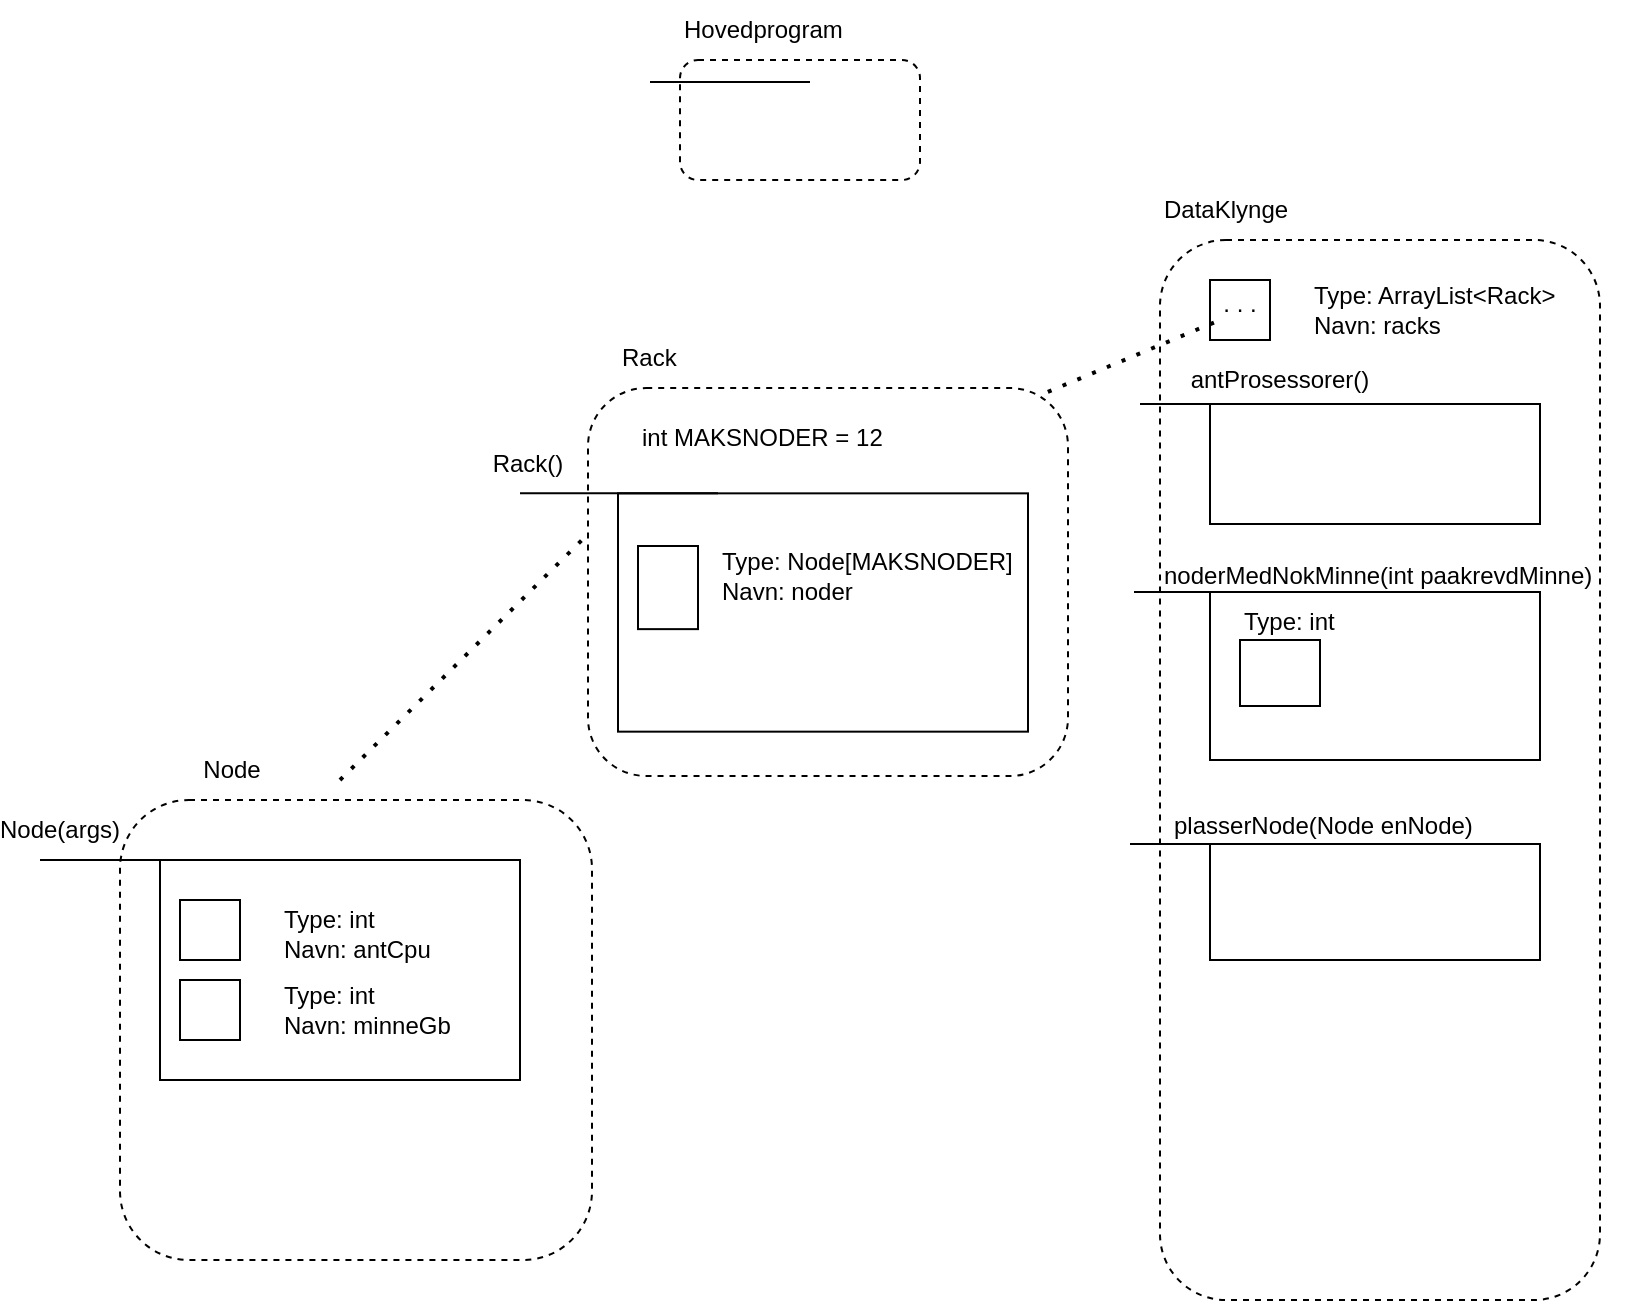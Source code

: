 <mxfile version="16.4.11" type="device" pages="2"><diagram id="t5EOdP4oTlTNb_FzGG-d" name="Page-1"><mxGraphModel dx="966" dy="577" grid="1" gridSize="10" guides="1" tooltips="1" connect="1" arrows="1" fold="1" page="1" pageScale="1" pageWidth="827" pageHeight="1169" math="0" shadow="0"><root><mxCell id="0"/><mxCell id="1" parent="0"/><mxCell id="r9wkC558Mfu94JR4FRk4-17" value="" style="rounded=1;whiteSpace=wrap;html=1;dashed=1;fillColor=none;" parent="1" vertex="1"><mxGeometry x="340" y="30" width="120" height="60" as="geometry"/></mxCell><mxCell id="r9wkC558Mfu94JR4FRk4-18" value="Hovedprogram" style="text;html=1;strokeColor=none;fillColor=none;align=left;verticalAlign=middle;whiteSpace=wrap;rounded=0;dashed=1;" parent="1" vertex="1"><mxGeometry x="340" width="190" height="30" as="geometry"/></mxCell><mxCell id="r9wkC558Mfu94JR4FRk4-22" value="" style="endArrow=none;html=1;rounded=0;" parent="1" edge="1"><mxGeometry width="50" height="50" relative="1" as="geometry"><mxPoint x="325" y="41" as="sourcePoint"/><mxPoint x="405" y="41" as="targetPoint"/></mxGeometry></mxCell><mxCell id="r9wkC558Mfu94JR4FRk4-28" value="" style="rounded=1;whiteSpace=wrap;html=1;dashed=1;fillColor=none;" parent="1" vertex="1"><mxGeometry x="60" y="400" width="236" height="230" as="geometry"/></mxCell><mxCell id="r9wkC558Mfu94JR4FRk4-31" value="" style="group" parent="1" vertex="1" connectable="0"><mxGeometry x="294" y="158" width="240" height="230" as="geometry"/></mxCell><mxCell id="r9wkC558Mfu94JR4FRk4-26" value="" style="rounded=1;whiteSpace=wrap;html=1;dashed=1;fillColor=none;" parent="r9wkC558Mfu94JR4FRk4-31" vertex="1"><mxGeometry y="36.024" width="240" height="193.976" as="geometry"/></mxCell><mxCell id="r9wkC558Mfu94JR4FRk4-27" value="Rack" style="text;html=1;strokeColor=none;fillColor=none;align=left;verticalAlign=middle;whiteSpace=wrap;rounded=0;dashed=1;" parent="r9wkC558Mfu94JR4FRk4-31" vertex="1"><mxGeometry x="15" width="190" height="41.566" as="geometry"/></mxCell><mxCell id="r9wkC558Mfu94JR4FRk4-13" value="" style="rounded=0;whiteSpace=wrap;html=1;fillColor=none;" parent="r9wkC558Mfu94JR4FRk4-31" vertex="1"><mxGeometry x="25" y="115.0" width="30" height="41.566" as="geometry"/></mxCell><mxCell id="r9wkC558Mfu94JR4FRk4-14" value="&lt;div align=&quot;left&quot;&gt;Type: Node[MAKSNODER]&lt;br&gt;&lt;/div&gt;&lt;div align=&quot;left&quot;&gt;Navn: noder&lt;br&gt;&lt;/div&gt;" style="text;html=1;strokeColor=none;fillColor=none;align=left;verticalAlign=middle;whiteSpace=wrap;rounded=0;" parent="r9wkC558Mfu94JR4FRk4-31" vertex="1"><mxGeometry x="65" y="109.458" width="155" height="41.566" as="geometry"/></mxCell><mxCell id="r9wkC558Mfu94JR4FRk4-40" value="int MAKSNODER = 12" style="text;html=1;strokeColor=none;fillColor=none;align=left;verticalAlign=middle;whiteSpace=wrap;rounded=0;dashed=1;" parent="r9wkC558Mfu94JR4FRk4-31" vertex="1"><mxGeometry x="25" y="40.181" width="145" height="41.566" as="geometry"/></mxCell><mxCell id="_QeufDzCkivXVLYH6jKS-8" value="" style="rounded=0;whiteSpace=wrap;html=1;fillColor=none;" vertex="1" parent="r9wkC558Mfu94JR4FRk4-31"><mxGeometry x="15" y="88.675" width="205" height="119.157" as="geometry"/></mxCell><mxCell id="_QeufDzCkivXVLYH6jKS-9" value="" style="endArrow=none;html=1;rounded=0;" edge="1" parent="r9wkC558Mfu94JR4FRk4-31"><mxGeometry width="50" height="50" relative="1" as="geometry"><mxPoint x="-34" y="88.675" as="sourcePoint"/><mxPoint x="65" y="88.675" as="targetPoint"/></mxGeometry></mxCell><mxCell id="r9wkC558Mfu94JR4FRk4-32" value="" style="group" parent="1" vertex="1" connectable="0"><mxGeometry x="580" y="90" width="240" height="560" as="geometry"/></mxCell><mxCell id="r9wkC558Mfu94JR4FRk4-24" value="" style="rounded=1;whiteSpace=wrap;html=1;dashed=1;fillColor=none;" parent="r9wkC558Mfu94JR4FRk4-32" vertex="1"><mxGeometry y="30" width="220" height="530" as="geometry"/></mxCell><mxCell id="r9wkC558Mfu94JR4FRk4-25" value="DataKlynge" style="text;html=1;strokeColor=none;fillColor=none;align=left;verticalAlign=middle;whiteSpace=wrap;rounded=0;dashed=1;" parent="r9wkC558Mfu94JR4FRk4-32" vertex="1"><mxGeometry width="190" height="30" as="geometry"/></mxCell><mxCell id="r9wkC558Mfu94JR4FRk4-16" value="&lt;div align=&quot;left&quot;&gt;Type: ArrayList&amp;lt;Rack&amp;gt;&lt;br&gt;&lt;/div&gt;&lt;div align=&quot;left&quot;&gt;Navn: racks&lt;br&gt;&lt;/div&gt;" style="text;html=1;strokeColor=none;fillColor=none;align=left;verticalAlign=middle;whiteSpace=wrap;rounded=0;" parent="r9wkC558Mfu94JR4FRk4-32" vertex="1"><mxGeometry x="75" y="50" width="130" height="30" as="geometry"/></mxCell><mxCell id="r9wkC558Mfu94JR4FRk4-30" value=". . ." style="text;html=1;strokeColor=none;fillColor=none;align=center;verticalAlign=middle;whiteSpace=wrap;rounded=0;dashed=1;" parent="r9wkC558Mfu94JR4FRk4-32" vertex="1"><mxGeometry x="10" y="47" width="60" height="30" as="geometry"/></mxCell><mxCell id="r9wkC558Mfu94JR4FRk4-15" value="" style="rounded=0;whiteSpace=wrap;html=1;fillColor=none;" parent="r9wkC558Mfu94JR4FRk4-32" vertex="1"><mxGeometry x="25" y="50" width="30" height="30" as="geometry"/></mxCell><mxCell id="_QeufDzCkivXVLYH6jKS-14" value="" style="rounded=0;whiteSpace=wrap;html=1;fillColor=none;" vertex="1" parent="r9wkC558Mfu94JR4FRk4-32"><mxGeometry x="25" y="112" width="165" height="60" as="geometry"/></mxCell><mxCell id="_QeufDzCkivXVLYH6jKS-18" value="" style="rounded=0;whiteSpace=wrap;html=1;fillColor=none;" vertex="1" parent="r9wkC558Mfu94JR4FRk4-32"><mxGeometry x="25" y="206" width="165" height="84" as="geometry"/></mxCell><mxCell id="_QeufDzCkivXVLYH6jKS-20" value="noderMedNokMinne(int paakrevdMinne)" style="text;html=1;strokeColor=none;fillColor=none;align=left;verticalAlign=middle;whiteSpace=wrap;rounded=0;" vertex="1" parent="r9wkC558Mfu94JR4FRk4-32"><mxGeometry y="183" width="220" height="30" as="geometry"/></mxCell><mxCell id="_QeufDzCkivXVLYH6jKS-21" value="" style="rounded=0;whiteSpace=wrap;html=1;fillColor=none;" vertex="1" parent="r9wkC558Mfu94JR4FRk4-32"><mxGeometry x="40" y="230.0" width="40" height="33" as="geometry"/></mxCell><mxCell id="_QeufDzCkivXVLYH6jKS-22" value="&lt;div align=&quot;left&quot;&gt;Type: int&lt;/div&gt;" style="text;html=1;strokeColor=none;fillColor=none;align=left;verticalAlign=middle;whiteSpace=wrap;rounded=0;" vertex="1" parent="r9wkC558Mfu94JR4FRk4-32"><mxGeometry x="40" y="199.998" width="155" height="41.566" as="geometry"/></mxCell><mxCell id="_QeufDzCkivXVLYH6jKS-24" value="" style="rounded=0;whiteSpace=wrap;html=1;fillColor=none;" vertex="1" parent="r9wkC558Mfu94JR4FRk4-32"><mxGeometry x="25" y="332" width="165" height="58" as="geometry"/></mxCell><mxCell id="_QeufDzCkivXVLYH6jKS-25" value="" style="endArrow=none;html=1;rounded=0;" edge="1" parent="r9wkC558Mfu94JR4FRk4-32"><mxGeometry width="50" height="50" relative="1" as="geometry"><mxPoint x="-15" y="332" as="sourcePoint"/><mxPoint x="55" y="332" as="targetPoint"/></mxGeometry></mxCell><mxCell id="_QeufDzCkivXVLYH6jKS-26" value="plasserNode(Node enNode)" style="text;html=1;strokeColor=none;fillColor=none;align=left;verticalAlign=middle;whiteSpace=wrap;rounded=0;" vertex="1" parent="r9wkC558Mfu94JR4FRk4-32"><mxGeometry x="5" y="308" width="165" height="30" as="geometry"/></mxCell><mxCell id="IgYacOdwGpq3N83EWMbc-1" style="edgeStyle=orthogonalEdgeStyle;rounded=0;orthogonalLoop=1;jettySize=auto;html=1;exitX=0.5;exitY=1;exitDx=0;exitDy=0;" edge="1" parent="r9wkC558Mfu94JR4FRk4-32" source="_QeufDzCkivXVLYH6jKS-24" target="_QeufDzCkivXVLYH6jKS-24"><mxGeometry relative="1" as="geometry"/></mxCell><mxCell id="r9wkC558Mfu94JR4FRk4-36" value="" style="group" parent="1" vertex="1" connectable="0"><mxGeometry x="90" y="450" width="170" height="90" as="geometry"/></mxCell><mxCell id="r9wkC558Mfu94JR4FRk4-10" value="" style="rounded=0;whiteSpace=wrap;html=1;" parent="r9wkC558Mfu94JR4FRk4-36" vertex="1"><mxGeometry width="30" height="30" as="geometry"/></mxCell><mxCell id="r9wkC558Mfu94JR4FRk4-11" value="&lt;div align=&quot;left&quot;&gt;Type: int&lt;/div&gt;&lt;div align=&quot;left&quot;&gt;Navn: antCpu&lt;br&gt;&lt;/div&gt;" style="text;html=1;strokeColor=none;fillColor=none;align=left;verticalAlign=middle;whiteSpace=wrap;rounded=0;" parent="r9wkC558Mfu94JR4FRk4-36" vertex="1"><mxGeometry x="50" y="4" width="90" height="26" as="geometry"/></mxCell><mxCell id="r9wkC558Mfu94JR4FRk4-9" value="" style="rounded=0;whiteSpace=wrap;html=1;" parent="r9wkC558Mfu94JR4FRk4-36" vertex="1"><mxGeometry y="40" width="30" height="30" as="geometry"/></mxCell><mxCell id="r9wkC558Mfu94JR4FRk4-12" value="&lt;div align=&quot;left&quot;&gt;Type: int&lt;/div&gt;&lt;div align=&quot;left&quot;&gt;Navn: minneGb&lt;br&gt;&lt;/div&gt;" style="text;html=1;strokeColor=none;fillColor=none;align=left;verticalAlign=middle;whiteSpace=wrap;rounded=0;" parent="r9wkC558Mfu94JR4FRk4-36" vertex="1"><mxGeometry x="50" y="40" width="90" height="30" as="geometry"/></mxCell><mxCell id="_QeufDzCkivXVLYH6jKS-2" value="" style="rounded=0;whiteSpace=wrap;html=1;fillColor=none;" vertex="1" parent="r9wkC558Mfu94JR4FRk4-36"><mxGeometry x="-10" y="-20" width="180" height="110" as="geometry"/></mxCell><mxCell id="r9wkC558Mfu94JR4FRk4-38" value="" style="endArrow=none;dashed=1;html=1;dashPattern=1 3;strokeWidth=2;rounded=0;exitX=0.958;exitY=0.01;exitDx=0;exitDy=0;exitPerimeter=0;" parent="1" source="r9wkC558Mfu94JR4FRk4-26" edge="1"><mxGeometry width="50" height="50" relative="1" as="geometry"><mxPoint x="480" y="210" as="sourcePoint"/><mxPoint x="610" y="160" as="targetPoint"/></mxGeometry></mxCell><mxCell id="r9wkC558Mfu94JR4FRk4-39" value="" style="endArrow=none;dashed=1;html=1;dashPattern=1 3;strokeWidth=2;rounded=0;entryX=-0.008;entryY=0.386;entryDx=0;entryDy=0;entryPerimeter=0;" parent="1" edge="1" target="r9wkC558Mfu94JR4FRk4-26"><mxGeometry width="50" height="50" relative="1" as="geometry"><mxPoint x="170" y="390" as="sourcePoint"/><mxPoint x="340" y="270.01" as="targetPoint"/></mxGeometry></mxCell><mxCell id="_QeufDzCkivXVLYH6jKS-4" value="" style="endArrow=none;html=1;rounded=0;entryX=0;entryY=0;entryDx=0;entryDy=0;" edge="1" parent="1" target="_QeufDzCkivXVLYH6jKS-2"><mxGeometry width="50" height="50" relative="1" as="geometry"><mxPoint x="20" y="430" as="sourcePoint"/><mxPoint x="50" y="430" as="targetPoint"/></mxGeometry></mxCell><mxCell id="_QeufDzCkivXVLYH6jKS-5" value="Node(args)" style="text;html=1;strokeColor=none;fillColor=none;align=center;verticalAlign=middle;whiteSpace=wrap;rounded=0;" vertex="1" parent="1"><mxGeometry y="400" width="60" height="30" as="geometry"/></mxCell><mxCell id="_QeufDzCkivXVLYH6jKS-12" value="Rack()" style="text;html=1;strokeColor=none;fillColor=none;align=center;verticalAlign=middle;whiteSpace=wrap;rounded=0;" vertex="1" parent="1"><mxGeometry x="234" y="216.67" width="60" height="30" as="geometry"/></mxCell><mxCell id="_QeufDzCkivXVLYH6jKS-13" value="Node" style="text;html=1;strokeColor=none;fillColor=none;align=center;verticalAlign=middle;whiteSpace=wrap;rounded=0;" vertex="1" parent="1"><mxGeometry x="86" y="370" width="60" height="30" as="geometry"/></mxCell><mxCell id="_QeufDzCkivXVLYH6jKS-15" value="" style="endArrow=none;html=1;rounded=0;" edge="1" parent="1"><mxGeometry width="50" height="50" relative="1" as="geometry"><mxPoint x="570" y="202" as="sourcePoint"/><mxPoint x="610" y="202" as="targetPoint"/></mxGeometry></mxCell><mxCell id="_QeufDzCkivXVLYH6jKS-17" value="antProsessorer()" style="text;html=1;strokeColor=none;fillColor=none;align=center;verticalAlign=middle;whiteSpace=wrap;rounded=0;" vertex="1" parent="1"><mxGeometry x="610" y="175" width="60" height="30" as="geometry"/></mxCell><mxCell id="_QeufDzCkivXVLYH6jKS-19" value="" style="endArrow=none;html=1;rounded=0;" edge="1" parent="1"><mxGeometry width="50" height="50" relative="1" as="geometry"><mxPoint x="567" y="296" as="sourcePoint"/><mxPoint x="637" y="296" as="targetPoint"/></mxGeometry></mxCell></root></mxGraphModel></diagram><diagram id="a8koiInq2g2wy-t4_VsY" name="Page-2"><mxGraphModel dx="966" dy="577" grid="1" gridSize="10" guides="1" tooltips="1" connect="1" arrows="1" fold="1" page="1" pageScale="1" pageWidth="850" pageHeight="1100" math="0" shadow="0"><root><mxCell id="0Or779yZq_zxpTAwHrMZ-0"/><mxCell id="0Or779yZq_zxpTAwHrMZ-1" parent="0Or779yZq_zxpTAwHrMZ-0"/></root></mxGraphModel></diagram></mxfile>